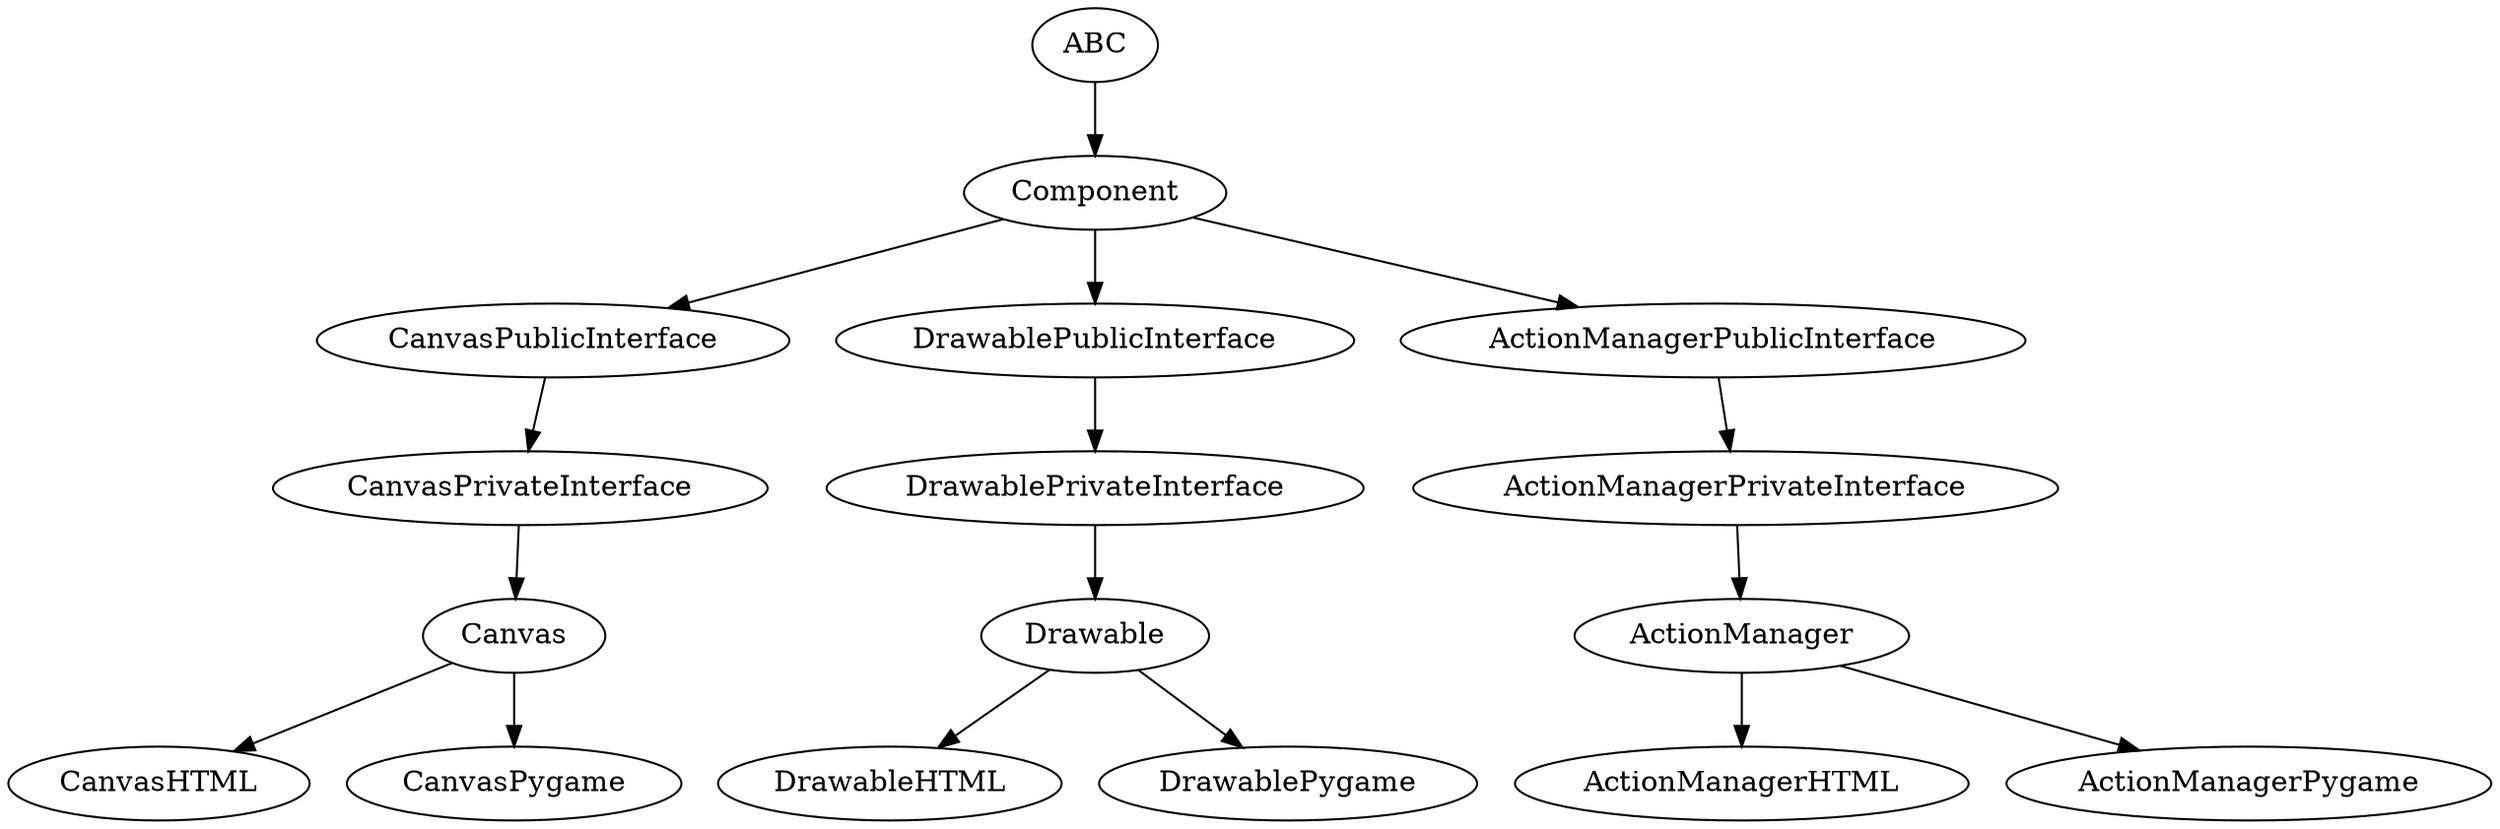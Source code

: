 digraph {
    ABC -> Component
    Component -> CanvasPublicInterface
    Component -> DrawablePublicInterface
    Component -> ActionManagerPublicInterface

    CanvasPublicInterface -> CanvasPrivateInterface
    DrawablePublicInterface -> DrawablePrivateInterface
    ActionManagerPublicInterface -> ActionManagerPrivateInterface

    CanvasPrivateInterface -> Canvas
    DrawablePrivateInterface -> Drawable
    ActionManagerPrivateInterface -> ActionManager

    Canvas -> CanvasHTML
    Canvas -> CanvasPygame
    Drawable -> DrawableHTML
    Drawable -> DrawablePygame
    ActionManager -> ActionManagerHTML
    ActionManager-> ActionManagerPygame

}